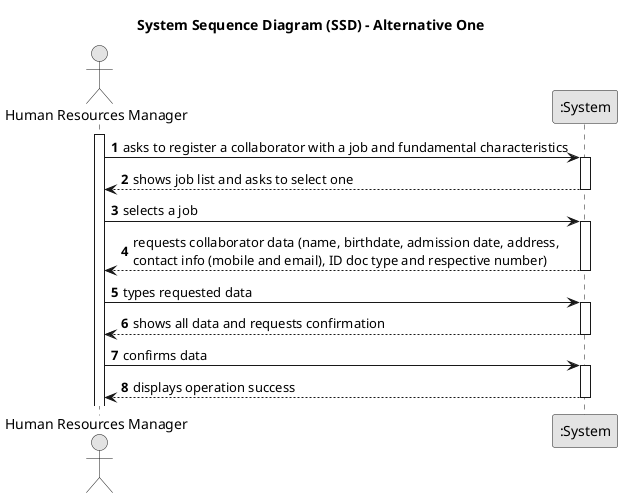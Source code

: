 @startuml
skinparam monochrome true
skinparam packageStyle rectangle
skinparam shadowing false

title System Sequence Diagram (SSD) - Alternative One

autonumber

actor "Human Resources Manager" as Employee
participant ":System" as System

activate Employee

    Employee -> System : asks to register a collaborator with a job and fundamental characteristics
    activate System

    System --> Employee : shows job list and asks to select one
    deactivate System

    Employee -> System : selects a job
    activate System

    System --> Employee : requests collaborator data (name, birthdate, admission date, address, \ncontact info (mobile and email), ID doc type and respective number)
    deactivate System

    Employee -> System : types requested data
    activate System

    System --> Employee : shows all data and requests confirmation
    deactivate System

    Employee -> System : confirms data
    activate System

        System --> Employee : displays operation success
    deactivate System

@enduml